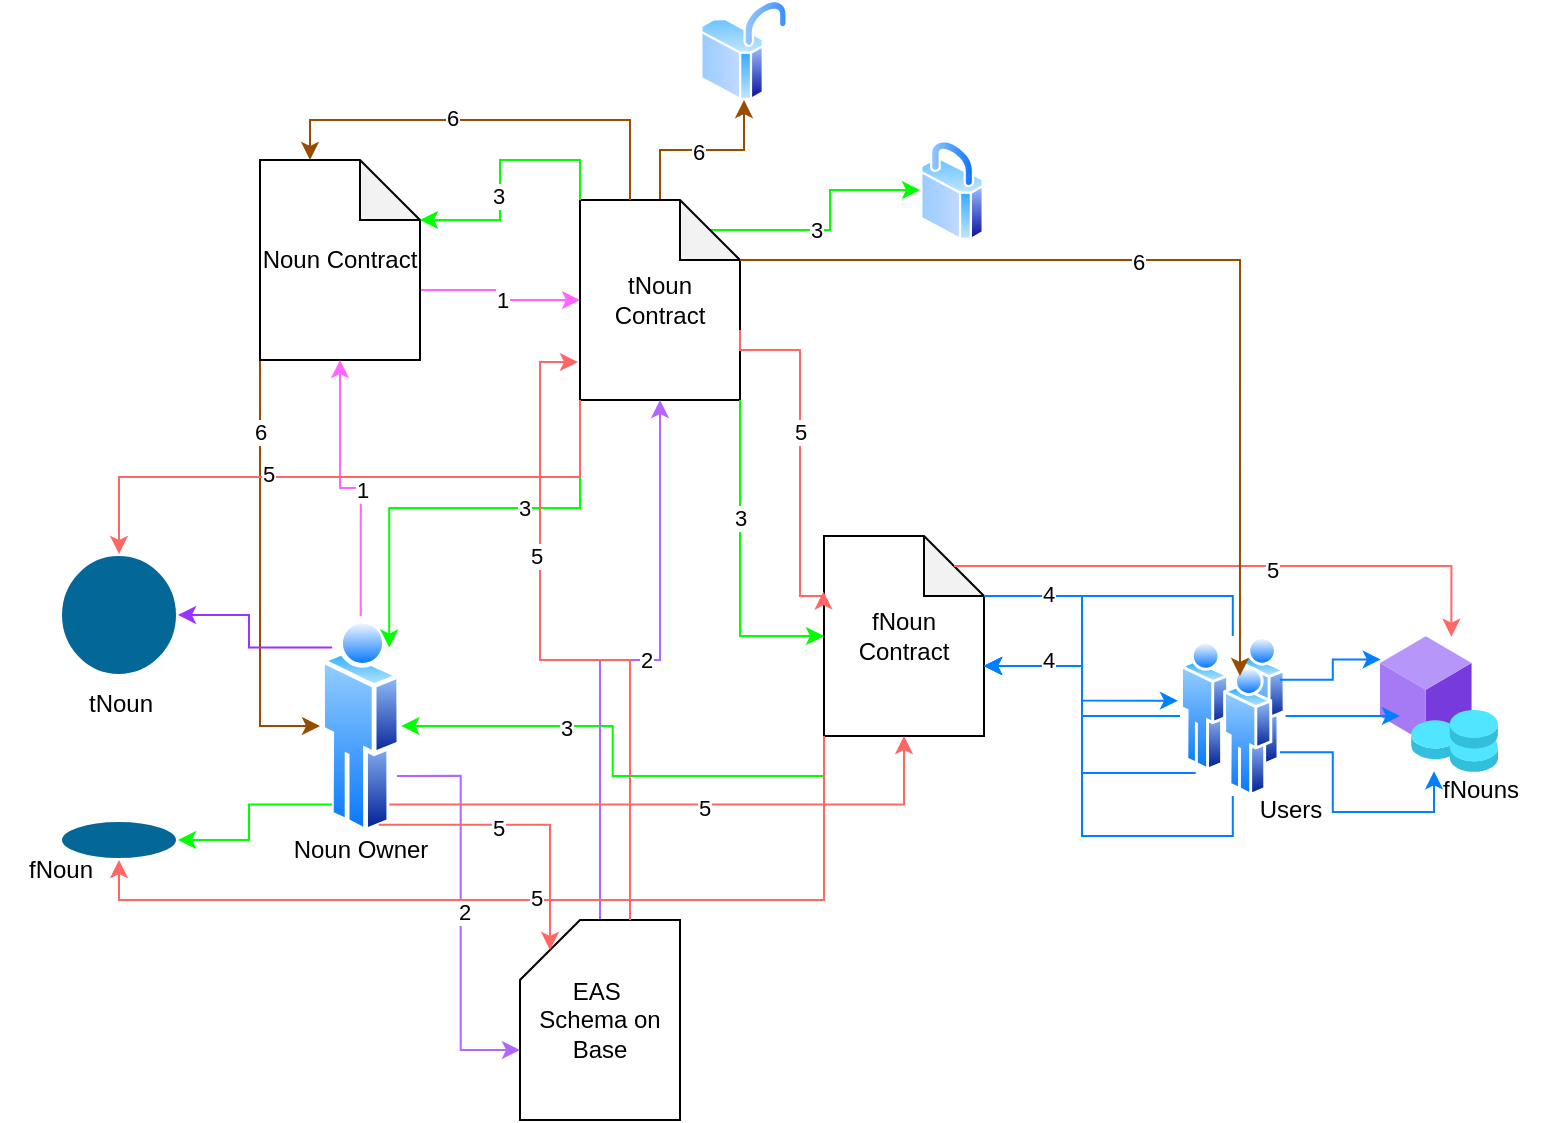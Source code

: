 <mxfile version="24.6.4" type="device">
  <diagram name="Page-1" id="1y9HwyUinF0IFDm6N70a">
    <mxGraphModel dx="1433" dy="1680" grid="1" gridSize="10" guides="1" tooltips="1" connect="1" arrows="1" fold="1" page="1" pageScale="1" pageWidth="850" pageHeight="1100" math="0" shadow="0">
      <root>
        <mxCell id="0" />
        <mxCell id="1" parent="0" />
        <mxCell id="3C2e0yeYLJYIYAQf3LMI-2" value="" style="image;aspect=fixed;perimeter=ellipsePerimeter;html=1;align=center;shadow=0;dashed=0;spacingTop=3;image=img/lib/active_directory/user.svg;" parent="1" vertex="1">
          <mxGeometry x="180" y="228" width="40.7" height="110" as="geometry" />
        </mxCell>
        <mxCell id="kkgw0QgdX8Bn1frEBsBn-6" style="edgeStyle=orthogonalEdgeStyle;rounded=0;orthogonalLoop=1;jettySize=auto;html=1;exitX=0;exitY=0;exitDx=80;exitDy=65;exitPerimeter=0;strokeColor=#FF66FF;" edge="1" parent="1" source="kkgw0QgdX8Bn1frEBsBn-2" target="kkgw0QgdX8Bn1frEBsBn-5">
          <mxGeometry relative="1" as="geometry" />
        </mxCell>
        <mxCell id="kkgw0QgdX8Bn1frEBsBn-7" value="1" style="edgeLabel;html=1;align=center;verticalAlign=middle;resizable=0;points=[];" vertex="1" connectable="0" parent="kkgw0QgdX8Bn1frEBsBn-6">
          <mxGeometry x="0.044" y="1" relative="1" as="geometry">
            <mxPoint as="offset" />
          </mxGeometry>
        </mxCell>
        <mxCell id="kkgw0QgdX8Bn1frEBsBn-70" style="edgeStyle=orthogonalEdgeStyle;rounded=0;orthogonalLoop=1;jettySize=auto;html=1;exitX=0;exitY=1;exitDx=0;exitDy=0;exitPerimeter=0;entryX=0;entryY=0.5;entryDx=0;entryDy=0;strokeColor=#994C00;" edge="1" parent="1" source="kkgw0QgdX8Bn1frEBsBn-2" target="3C2e0yeYLJYIYAQf3LMI-2">
          <mxGeometry relative="1" as="geometry" />
        </mxCell>
        <mxCell id="kkgw0QgdX8Bn1frEBsBn-71" value="6" style="edgeLabel;html=1;align=center;verticalAlign=middle;resizable=0;points=[];" vertex="1" connectable="0" parent="kkgw0QgdX8Bn1frEBsBn-70">
          <mxGeometry x="-0.661" relative="1" as="geometry">
            <mxPoint as="offset" />
          </mxGeometry>
        </mxCell>
        <mxCell id="kkgw0QgdX8Bn1frEBsBn-2" value="Noun Contract" style="shape=note;whiteSpace=wrap;html=1;backgroundOutline=1;darkOpacity=0.05;" vertex="1" parent="1">
          <mxGeometry x="150" width="80" height="100" as="geometry" />
        </mxCell>
        <mxCell id="kkgw0QgdX8Bn1frEBsBn-3" style="edgeStyle=orthogonalEdgeStyle;rounded=0;orthogonalLoop=1;jettySize=auto;html=1;exitX=0.5;exitY=0;exitDx=0;exitDy=0;entryX=0.5;entryY=1;entryDx=0;entryDy=0;entryPerimeter=0;strokeColor=#FF66FF;" edge="1" parent="1" source="3C2e0yeYLJYIYAQf3LMI-2" target="kkgw0QgdX8Bn1frEBsBn-2">
          <mxGeometry relative="1" as="geometry" />
        </mxCell>
        <mxCell id="kkgw0QgdX8Bn1frEBsBn-4" value="1" style="edgeLabel;html=1;align=center;verticalAlign=middle;resizable=0;points=[];" vertex="1" connectable="0" parent="kkgw0QgdX8Bn1frEBsBn-3">
          <mxGeometry x="-0.079" y="-2" relative="1" as="geometry">
            <mxPoint x="-2" as="offset" />
          </mxGeometry>
        </mxCell>
        <mxCell id="kkgw0QgdX8Bn1frEBsBn-16" style="edgeStyle=orthogonalEdgeStyle;rounded=0;orthogonalLoop=1;jettySize=auto;html=1;exitX=0;exitY=1;exitDx=0;exitDy=0;exitPerimeter=0;entryX=1;entryY=0;entryDx=0;entryDy=0;strokeColor=#00FF00;" edge="1" parent="1" source="kkgw0QgdX8Bn1frEBsBn-5" target="3C2e0yeYLJYIYAQf3LMI-2">
          <mxGeometry relative="1" as="geometry" />
        </mxCell>
        <mxCell id="kkgw0QgdX8Bn1frEBsBn-17" value="3" style="edgeLabel;html=1;align=center;verticalAlign=middle;resizable=0;points=[];" vertex="1" connectable="0" parent="kkgw0QgdX8Bn1frEBsBn-16">
          <mxGeometry x="-0.245" relative="1" as="geometry">
            <mxPoint as="offset" />
          </mxGeometry>
        </mxCell>
        <mxCell id="kkgw0QgdX8Bn1frEBsBn-72" style="edgeStyle=orthogonalEdgeStyle;rounded=0;orthogonalLoop=1;jettySize=auto;html=1;exitX=0;exitY=0;exitDx=65;exitDy=15;exitPerimeter=0;entryX=0;entryY=0.5;entryDx=0;entryDy=0;strokeColor=#00FF00;" edge="1" parent="1" source="kkgw0QgdX8Bn1frEBsBn-5" target="kkgw0QgdX8Bn1frEBsBn-21">
          <mxGeometry relative="1" as="geometry" />
        </mxCell>
        <mxCell id="kkgw0QgdX8Bn1frEBsBn-73" value="3" style="edgeLabel;html=1;align=center;verticalAlign=middle;resizable=0;points=[];" vertex="1" connectable="0" parent="kkgw0QgdX8Bn1frEBsBn-72">
          <mxGeometry x="-0.157" relative="1" as="geometry">
            <mxPoint as="offset" />
          </mxGeometry>
        </mxCell>
        <mxCell id="kkgw0QgdX8Bn1frEBsBn-78" style="edgeStyle=orthogonalEdgeStyle;rounded=0;orthogonalLoop=1;jettySize=auto;html=1;exitX=0.5;exitY=0;exitDx=0;exitDy=0;exitPerimeter=0;entryX=0.5;entryY=1;entryDx=0;entryDy=0;strokeColor=#994C00;" edge="1" parent="1" source="kkgw0QgdX8Bn1frEBsBn-5" target="kkgw0QgdX8Bn1frEBsBn-77">
          <mxGeometry relative="1" as="geometry" />
        </mxCell>
        <mxCell id="kkgw0QgdX8Bn1frEBsBn-79" value="6" style="edgeLabel;html=1;align=center;verticalAlign=middle;resizable=0;points=[];" vertex="1" connectable="0" parent="kkgw0QgdX8Bn1frEBsBn-78">
          <mxGeometry x="-0.047" y="-1" relative="1" as="geometry">
            <mxPoint as="offset" />
          </mxGeometry>
        </mxCell>
        <mxCell id="kkgw0QgdX8Bn1frEBsBn-5" value="tNoun Contract" style="shape=note;whiteSpace=wrap;html=1;backgroundOutline=1;darkOpacity=0.05;" vertex="1" parent="1">
          <mxGeometry x="310" y="20" width="80" height="100" as="geometry" />
        </mxCell>
        <mxCell id="kkgw0QgdX8Bn1frEBsBn-33" style="edgeStyle=orthogonalEdgeStyle;rounded=0;orthogonalLoop=1;jettySize=auto;html=1;exitX=0;exitY=1;exitDx=0;exitDy=0;exitPerimeter=0;strokeColor=#00FF00;" edge="1" parent="1" source="kkgw0QgdX8Bn1frEBsBn-8" target="3C2e0yeYLJYIYAQf3LMI-2">
          <mxGeometry relative="1" as="geometry" />
        </mxCell>
        <mxCell id="kkgw0QgdX8Bn1frEBsBn-34" value="3" style="edgeLabel;html=1;align=center;verticalAlign=middle;resizable=0;points=[];" vertex="1" connectable="0" parent="kkgw0QgdX8Bn1frEBsBn-33">
          <mxGeometry x="0.36" y="1" relative="1" as="geometry">
            <mxPoint as="offset" />
          </mxGeometry>
        </mxCell>
        <mxCell id="kkgw0QgdX8Bn1frEBsBn-8" value="fNoun Contract" style="shape=note;whiteSpace=wrap;html=1;backgroundOutline=1;darkOpacity=0.05;" vertex="1" parent="1">
          <mxGeometry x="432" y="188" width="80" height="100" as="geometry" />
        </mxCell>
        <mxCell id="kkgw0QgdX8Bn1frEBsBn-13" style="edgeStyle=orthogonalEdgeStyle;rounded=0;orthogonalLoop=1;jettySize=auto;html=1;exitX=0.5;exitY=0;exitDx=0;exitDy=0;exitPerimeter=0;strokeColor=#B266FF;" edge="1" parent="1" source="kkgw0QgdX8Bn1frEBsBn-11" target="kkgw0QgdX8Bn1frEBsBn-5">
          <mxGeometry relative="1" as="geometry" />
        </mxCell>
        <mxCell id="kkgw0QgdX8Bn1frEBsBn-15" value="2" style="edgeLabel;html=1;align=center;verticalAlign=middle;resizable=0;points=[];" vertex="1" connectable="0" parent="kkgw0QgdX8Bn1frEBsBn-13">
          <mxGeometry x="0.051" relative="1" as="geometry">
            <mxPoint as="offset" />
          </mxGeometry>
        </mxCell>
        <mxCell id="kkgw0QgdX8Bn1frEBsBn-11" value="EAS&amp;nbsp;&lt;br&gt;Schema on Base" style="shape=card;whiteSpace=wrap;html=1;" vertex="1" parent="1">
          <mxGeometry x="280" y="380" width="80" height="100" as="geometry" />
        </mxCell>
        <mxCell id="kkgw0QgdX8Bn1frEBsBn-12" style="edgeStyle=orthogonalEdgeStyle;rounded=0;orthogonalLoop=1;jettySize=auto;html=1;exitX=1;exitY=0.75;exitDx=0;exitDy=0;entryX=0;entryY=0;entryDx=0;entryDy=65;entryPerimeter=0;strokeColor=#B266FF;" edge="1" parent="1" source="3C2e0yeYLJYIYAQf3LMI-2" target="kkgw0QgdX8Bn1frEBsBn-11">
          <mxGeometry relative="1" as="geometry" />
        </mxCell>
        <mxCell id="kkgw0QgdX8Bn1frEBsBn-14" value="2" style="edgeLabel;html=1;align=center;verticalAlign=middle;resizable=0;points=[];" vertex="1" connectable="0" parent="kkgw0QgdX8Bn1frEBsBn-12">
          <mxGeometry x="0.008" y="1" relative="1" as="geometry">
            <mxPoint as="offset" />
          </mxGeometry>
        </mxCell>
        <mxCell id="kkgw0QgdX8Bn1frEBsBn-18" style="edgeStyle=orthogonalEdgeStyle;rounded=0;orthogonalLoop=1;jettySize=auto;html=1;exitX=1;exitY=1;exitDx=0;exitDy=0;exitPerimeter=0;entryX=0;entryY=0.5;entryDx=0;entryDy=0;entryPerimeter=0;strokeColor=#00FF00;" edge="1" parent="1" source="kkgw0QgdX8Bn1frEBsBn-5" target="kkgw0QgdX8Bn1frEBsBn-8">
          <mxGeometry relative="1" as="geometry" />
        </mxCell>
        <mxCell id="kkgw0QgdX8Bn1frEBsBn-19" value="3" style="edgeLabel;html=1;align=center;verticalAlign=middle;resizable=0;points=[];" vertex="1" connectable="0" parent="kkgw0QgdX8Bn1frEBsBn-18">
          <mxGeometry x="-0.266" relative="1" as="geometry">
            <mxPoint as="offset" />
          </mxGeometry>
        </mxCell>
        <mxCell id="kkgw0QgdX8Bn1frEBsBn-20" value="&lt;div&gt;&lt;br&gt;&lt;/div&gt;&lt;div&gt;&lt;br&gt;&lt;/div&gt;" style="image;aspect=fixed;perimeter=ellipsePerimeter;html=1;align=center;shadow=0;dashed=0;spacingTop=3;image=img/lib/active_directory/users.svg;" vertex="1" parent="1">
          <mxGeometry x="610" y="238" width="52.8" height="80" as="geometry" />
        </mxCell>
        <mxCell id="kkgw0QgdX8Bn1frEBsBn-21" value="" style="image;aspect=fixed;perimeter=ellipsePerimeter;html=1;align=center;shadow=0;dashed=0;spacingTop=3;image=img/lib/active_directory/secure.svg;" vertex="1" parent="1">
          <mxGeometry x="480" y="-10" width="32" height="50" as="geometry" />
        </mxCell>
        <mxCell id="kkgw0QgdX8Bn1frEBsBn-24" style="edgeStyle=orthogonalEdgeStyle;rounded=0;orthogonalLoop=1;jettySize=auto;html=1;exitX=0;exitY=0;exitDx=0;exitDy=0;exitPerimeter=0;entryX=0;entryY=0;entryDx=80;entryDy=30;entryPerimeter=0;strokeColor=#00FF00;" edge="1" parent="1" source="kkgw0QgdX8Bn1frEBsBn-5" target="kkgw0QgdX8Bn1frEBsBn-2">
          <mxGeometry relative="1" as="geometry" />
        </mxCell>
        <mxCell id="kkgw0QgdX8Bn1frEBsBn-25" value="3" style="edgeLabel;html=1;align=center;verticalAlign=middle;resizable=0;points=[];" vertex="1" connectable="0" parent="kkgw0QgdX8Bn1frEBsBn-24">
          <mxGeometry x="0.189" y="-1" relative="1" as="geometry">
            <mxPoint as="offset" />
          </mxGeometry>
        </mxCell>
        <mxCell id="kkgw0QgdX8Bn1frEBsBn-26" style="edgeStyle=orthogonalEdgeStyle;rounded=0;orthogonalLoop=1;jettySize=auto;html=1;exitX=0;exitY=1;exitDx=0;exitDy=0;entryX=0;entryY=0;entryDx=80;entryDy=65;entryPerimeter=0;strokeColor=#007FFF;" edge="1" parent="1" source="kkgw0QgdX8Bn1frEBsBn-20" target="kkgw0QgdX8Bn1frEBsBn-8">
          <mxGeometry relative="1" as="geometry" />
        </mxCell>
        <mxCell id="kkgw0QgdX8Bn1frEBsBn-27" style="edgeStyle=orthogonalEdgeStyle;rounded=0;orthogonalLoop=1;jettySize=auto;html=1;exitX=0.5;exitY=1;exitDx=0;exitDy=0;entryX=0;entryY=0;entryDx=80;entryDy=65;entryPerimeter=0;strokeColor=#007FFF;" edge="1" parent="1" source="kkgw0QgdX8Bn1frEBsBn-20" target="kkgw0QgdX8Bn1frEBsBn-8">
          <mxGeometry relative="1" as="geometry" />
        </mxCell>
        <mxCell id="kkgw0QgdX8Bn1frEBsBn-28" style="edgeStyle=orthogonalEdgeStyle;rounded=0;orthogonalLoop=1;jettySize=auto;html=1;exitX=0.5;exitY=0;exitDx=0;exitDy=0;entryX=0;entryY=0;entryDx=80;entryDy=65;entryPerimeter=0;strokeColor=#007FFF;" edge="1" parent="1" source="kkgw0QgdX8Bn1frEBsBn-20" target="kkgw0QgdX8Bn1frEBsBn-8">
          <mxGeometry relative="1" as="geometry" />
        </mxCell>
        <mxCell id="kkgw0QgdX8Bn1frEBsBn-29" style="edgeStyle=orthogonalEdgeStyle;rounded=0;orthogonalLoop=1;jettySize=auto;html=1;exitX=0;exitY=0.5;exitDx=0;exitDy=0;entryX=0;entryY=0;entryDx=80;entryDy=65;entryPerimeter=0;strokeColor=#007FFF;" edge="1" parent="1" source="kkgw0QgdX8Bn1frEBsBn-20" target="kkgw0QgdX8Bn1frEBsBn-8">
          <mxGeometry relative="1" as="geometry" />
        </mxCell>
        <mxCell id="kkgw0QgdX8Bn1frEBsBn-30" value="4" style="edgeLabel;html=1;align=center;verticalAlign=middle;resizable=0;points=[];" vertex="1" connectable="0" parent="kkgw0QgdX8Bn1frEBsBn-29">
          <mxGeometry x="0.486" y="-3" relative="1" as="geometry">
            <mxPoint as="offset" />
          </mxGeometry>
        </mxCell>
        <mxCell id="kkgw0QgdX8Bn1frEBsBn-31" style="edgeStyle=orthogonalEdgeStyle;rounded=0;orthogonalLoop=1;jettySize=auto;html=1;exitX=1;exitY=1;exitDx=0;exitDy=0;entryX=0.5;entryY=1;entryDx=0;entryDy=0;entryPerimeter=0;strokeColor=#FF6666;" edge="1" parent="1" source="3C2e0yeYLJYIYAQf3LMI-2" target="kkgw0QgdX8Bn1frEBsBn-8">
          <mxGeometry relative="1" as="geometry" />
        </mxCell>
        <mxCell id="kkgw0QgdX8Bn1frEBsBn-32" value="5" style="edgeLabel;html=1;align=center;verticalAlign=middle;resizable=0;points=[];" vertex="1" connectable="0" parent="kkgw0QgdX8Bn1frEBsBn-31">
          <mxGeometry x="0.08" y="-2" relative="1" as="geometry">
            <mxPoint as="offset" />
          </mxGeometry>
        </mxCell>
        <mxCell id="kkgw0QgdX8Bn1frEBsBn-35" value="" style="shape=mxgraph.cisco.misc.token;html=1;pointerEvents=1;dashed=0;fillColor=#036897;strokeColor=#ffffff;strokeWidth=2;verticalLabelPosition=bottom;verticalAlign=top;align=center;outlineConnect=0;" vertex="1" parent="1">
          <mxGeometry x="50" y="197" width="59" height="61" as="geometry" />
        </mxCell>
        <mxCell id="kkgw0QgdX8Bn1frEBsBn-36" value="" style="shape=mxgraph.cisco.misc.token;html=1;pointerEvents=1;dashed=0;fillColor=#036897;strokeColor=#ffffff;strokeWidth=2;verticalLabelPosition=bottom;verticalAlign=top;align=center;outlineConnect=0;" vertex="1" parent="1">
          <mxGeometry x="50" y="330" width="59" height="20" as="geometry" />
        </mxCell>
        <mxCell id="kkgw0QgdX8Bn1frEBsBn-37" style="edgeStyle=orthogonalEdgeStyle;rounded=0;orthogonalLoop=1;jettySize=auto;html=1;exitX=0;exitY=0;exitDx=80;exitDy=30;exitPerimeter=0;entryX=-0.019;entryY=0.404;entryDx=0;entryDy=0;entryPerimeter=0;strokeColor=#007FFF;" edge="1" parent="1" source="kkgw0QgdX8Bn1frEBsBn-8" target="kkgw0QgdX8Bn1frEBsBn-20">
          <mxGeometry relative="1" as="geometry" />
        </mxCell>
        <mxCell id="kkgw0QgdX8Bn1frEBsBn-38" value="4" style="edgeLabel;html=1;align=center;verticalAlign=middle;resizable=0;points=[];" vertex="1" connectable="0" parent="kkgw0QgdX8Bn1frEBsBn-37">
          <mxGeometry x="-0.574" y="1" relative="1" as="geometry">
            <mxPoint as="offset" />
          </mxGeometry>
        </mxCell>
        <mxCell id="kkgw0QgdX8Bn1frEBsBn-47" value="" style="image;aspect=fixed;html=1;points=[];align=center;fontSize=12;image=img/lib/azure2/blockchain/Azure_Token_Service.svg;" vertex="1" parent="1">
          <mxGeometry x="710" y="238" width="59" height="68" as="geometry" />
        </mxCell>
        <mxCell id="kkgw0QgdX8Bn1frEBsBn-49" style="edgeStyle=orthogonalEdgeStyle;rounded=0;orthogonalLoop=1;jettySize=auto;html=1;exitX=1;exitY=0.5;exitDx=0;exitDy=0;entryX=0.169;entryY=0.588;entryDx=0;entryDy=0;entryPerimeter=0;strokeColor=#007FFF;" edge="1" parent="1" source="kkgw0QgdX8Bn1frEBsBn-20" target="kkgw0QgdX8Bn1frEBsBn-47">
          <mxGeometry relative="1" as="geometry" />
        </mxCell>
        <mxCell id="kkgw0QgdX8Bn1frEBsBn-50" style="edgeStyle=orthogonalEdgeStyle;rounded=0;orthogonalLoop=1;jettySize=auto;html=1;exitX=1;exitY=0.75;exitDx=0;exitDy=0;entryX=0.458;entryY=0.995;entryDx=0;entryDy=0;entryPerimeter=0;strokeColor=#007FFF;" edge="1" parent="1" source="kkgw0QgdX8Bn1frEBsBn-20" target="kkgw0QgdX8Bn1frEBsBn-47">
          <mxGeometry relative="1" as="geometry" />
        </mxCell>
        <mxCell id="kkgw0QgdX8Bn1frEBsBn-51" style="edgeStyle=orthogonalEdgeStyle;rounded=0;orthogonalLoop=1;jettySize=auto;html=1;exitX=1;exitY=0.25;exitDx=0;exitDy=0;entryX=0.006;entryY=0.172;entryDx=0;entryDy=0;entryPerimeter=0;strokeColor=#007FFF;" edge="1" parent="1" source="kkgw0QgdX8Bn1frEBsBn-20" target="kkgw0QgdX8Bn1frEBsBn-47">
          <mxGeometry relative="1" as="geometry" />
        </mxCell>
        <mxCell id="kkgw0QgdX8Bn1frEBsBn-52" style="edgeStyle=orthogonalEdgeStyle;rounded=0;orthogonalLoop=1;jettySize=auto;html=1;exitX=0;exitY=0;exitDx=0;exitDy=0;entryX=1;entryY=0.5;entryDx=0;entryDy=0;entryPerimeter=0;strokeColor=#9933FF;" edge="1" parent="1" source="3C2e0yeYLJYIYAQf3LMI-2" target="kkgw0QgdX8Bn1frEBsBn-35">
          <mxGeometry relative="1" as="geometry" />
        </mxCell>
        <mxCell id="kkgw0QgdX8Bn1frEBsBn-53" style="edgeStyle=orthogonalEdgeStyle;rounded=0;orthogonalLoop=1;jettySize=auto;html=1;exitX=0;exitY=1;exitDx=0;exitDy=0;entryX=1;entryY=0.5;entryDx=0;entryDy=0;entryPerimeter=0;strokeColor=#00FF00;" edge="1" parent="1" source="3C2e0yeYLJYIYAQf3LMI-2" target="kkgw0QgdX8Bn1frEBsBn-36">
          <mxGeometry relative="1" as="geometry" />
        </mxCell>
        <mxCell id="kkgw0QgdX8Bn1frEBsBn-55" style="edgeStyle=orthogonalEdgeStyle;rounded=0;orthogonalLoop=1;jettySize=auto;html=1;exitX=0;exitY=0;exitDx=80;exitDy=65;exitPerimeter=0;entryX=-0.004;entryY=0.277;entryDx=0;entryDy=0;entryPerimeter=0;strokeColor=#FF6666;" edge="1" parent="1" source="kkgw0QgdX8Bn1frEBsBn-5" target="kkgw0QgdX8Bn1frEBsBn-8">
          <mxGeometry relative="1" as="geometry">
            <Array as="points">
              <mxPoint x="420" y="95" />
              <mxPoint x="420" y="218" />
            </Array>
          </mxGeometry>
        </mxCell>
        <mxCell id="kkgw0QgdX8Bn1frEBsBn-57" value="5" style="edgeLabel;html=1;align=center;verticalAlign=middle;resizable=0;points=[];" vertex="1" connectable="0" parent="kkgw0QgdX8Bn1frEBsBn-55">
          <mxGeometry x="-0.085" relative="1" as="geometry">
            <mxPoint as="offset" />
          </mxGeometry>
        </mxCell>
        <mxCell id="kkgw0QgdX8Bn1frEBsBn-58" style="edgeStyle=orthogonalEdgeStyle;rounded=0;orthogonalLoop=1;jettySize=auto;html=1;exitX=0;exitY=0;exitDx=65;exitDy=15;exitPerimeter=0;entryX=0.605;entryY=0.005;entryDx=0;entryDy=0;entryPerimeter=0;strokeColor=#FF6666;" edge="1" parent="1" source="kkgw0QgdX8Bn1frEBsBn-8" target="kkgw0QgdX8Bn1frEBsBn-47">
          <mxGeometry relative="1" as="geometry" />
        </mxCell>
        <mxCell id="kkgw0QgdX8Bn1frEBsBn-59" value="5" style="edgeLabel;html=1;align=center;verticalAlign=middle;resizable=0;points=[];" vertex="1" connectable="0" parent="kkgw0QgdX8Bn1frEBsBn-58">
          <mxGeometry x="0.121" y="-2" relative="1" as="geometry">
            <mxPoint as="offset" />
          </mxGeometry>
        </mxCell>
        <mxCell id="kkgw0QgdX8Bn1frEBsBn-60" style="edgeStyle=orthogonalEdgeStyle;rounded=0;orthogonalLoop=1;jettySize=auto;html=1;exitX=0;exitY=1;exitDx=0;exitDy=0;exitPerimeter=0;entryX=0.5;entryY=0;entryDx=0;entryDy=0;entryPerimeter=0;strokeColor=#FF6666;" edge="1" parent="1" source="kkgw0QgdX8Bn1frEBsBn-5" target="kkgw0QgdX8Bn1frEBsBn-35">
          <mxGeometry relative="1" as="geometry" />
        </mxCell>
        <mxCell id="kkgw0QgdX8Bn1frEBsBn-61" value="5" style="edgeLabel;html=1;align=center;verticalAlign=middle;resizable=0;points=[];" vertex="1" connectable="0" parent="kkgw0QgdX8Bn1frEBsBn-60">
          <mxGeometry x="0.269" y="-2" relative="1" as="geometry">
            <mxPoint as="offset" />
          </mxGeometry>
        </mxCell>
        <mxCell id="kkgw0QgdX8Bn1frEBsBn-62" style="edgeStyle=orthogonalEdgeStyle;rounded=0;orthogonalLoop=1;jettySize=auto;html=1;exitX=0;exitY=1;exitDx=0;exitDy=0;exitPerimeter=0;entryX=0.5;entryY=1;entryDx=0;entryDy=0;entryPerimeter=0;strokeColor=#FF6666;" edge="1" parent="1" source="kkgw0QgdX8Bn1frEBsBn-8" target="kkgw0QgdX8Bn1frEBsBn-36">
          <mxGeometry relative="1" as="geometry" />
        </mxCell>
        <mxCell id="kkgw0QgdX8Bn1frEBsBn-63" value="5" style="edgeLabel;html=1;align=center;verticalAlign=middle;resizable=0;points=[];" vertex="1" connectable="0" parent="kkgw0QgdX8Bn1frEBsBn-62">
          <mxGeometry x="-0.004" y="-1" relative="1" as="geometry">
            <mxPoint as="offset" />
          </mxGeometry>
        </mxCell>
        <mxCell id="kkgw0QgdX8Bn1frEBsBn-64" style="edgeStyle=orthogonalEdgeStyle;rounded=0;orthogonalLoop=1;jettySize=auto;html=1;exitX=0.75;exitY=1;exitDx=0;exitDy=0;entryX=0;entryY=0;entryDx=15;entryDy=15;entryPerimeter=0;strokeColor=#FF6666;" edge="1" parent="1" source="3C2e0yeYLJYIYAQf3LMI-2" target="kkgw0QgdX8Bn1frEBsBn-11">
          <mxGeometry relative="1" as="geometry" />
        </mxCell>
        <mxCell id="kkgw0QgdX8Bn1frEBsBn-65" value="5" style="edgeLabel;html=1;align=center;verticalAlign=middle;resizable=0;points=[];" vertex="1" connectable="0" parent="kkgw0QgdX8Bn1frEBsBn-64">
          <mxGeometry x="-0.197" y="-1" relative="1" as="geometry">
            <mxPoint as="offset" />
          </mxGeometry>
        </mxCell>
        <mxCell id="kkgw0QgdX8Bn1frEBsBn-66" style="edgeStyle=orthogonalEdgeStyle;rounded=0;orthogonalLoop=1;jettySize=auto;html=1;exitX=0;exitY=0;exitDx=55;exitDy=0;exitPerimeter=0;entryX=-0.013;entryY=0.81;entryDx=0;entryDy=0;entryPerimeter=0;strokeColor=#FF6666;" edge="1" parent="1" source="kkgw0QgdX8Bn1frEBsBn-11" target="kkgw0QgdX8Bn1frEBsBn-5">
          <mxGeometry relative="1" as="geometry" />
        </mxCell>
        <mxCell id="kkgw0QgdX8Bn1frEBsBn-67" value="5" style="edgeLabel;html=1;align=center;verticalAlign=middle;resizable=0;points=[];" vertex="1" connectable="0" parent="kkgw0QgdX8Bn1frEBsBn-66">
          <mxGeometry x="0.328" y="2" relative="1" as="geometry">
            <mxPoint as="offset" />
          </mxGeometry>
        </mxCell>
        <mxCell id="kkgw0QgdX8Bn1frEBsBn-68" style="edgeStyle=orthogonalEdgeStyle;rounded=0;orthogonalLoop=1;jettySize=auto;html=1;exitX=0;exitY=0;exitDx=25;exitDy=0;exitPerimeter=0;entryX=0;entryY=0;entryDx=25;entryDy=0;entryPerimeter=0;strokeColor=#994C00;" edge="1" parent="1" source="kkgw0QgdX8Bn1frEBsBn-5" target="kkgw0QgdX8Bn1frEBsBn-2">
          <mxGeometry relative="1" as="geometry" />
        </mxCell>
        <mxCell id="kkgw0QgdX8Bn1frEBsBn-69" value="6" style="edgeLabel;html=1;align=center;verticalAlign=middle;resizable=0;points=[];" vertex="1" connectable="0" parent="kkgw0QgdX8Bn1frEBsBn-68">
          <mxGeometry x="0.178" y="-1" relative="1" as="geometry">
            <mxPoint as="offset" />
          </mxGeometry>
        </mxCell>
        <mxCell id="kkgw0QgdX8Bn1frEBsBn-74" style="edgeStyle=orthogonalEdgeStyle;rounded=0;orthogonalLoop=1;jettySize=auto;html=1;exitX=0;exitY=0;exitDx=80;exitDy=30;exitPerimeter=0;entryX=0.568;entryY=0.25;entryDx=0;entryDy=0;entryPerimeter=0;strokeColor=#994C00;" edge="1" parent="1" source="kkgw0QgdX8Bn1frEBsBn-5" target="kkgw0QgdX8Bn1frEBsBn-20">
          <mxGeometry relative="1" as="geometry" />
        </mxCell>
        <mxCell id="kkgw0QgdX8Bn1frEBsBn-75" value="6" style="edgeLabel;html=1;align=center;verticalAlign=middle;resizable=0;points=[];" vertex="1" connectable="0" parent="kkgw0QgdX8Bn1frEBsBn-74">
          <mxGeometry x="-0.134" y="-1" relative="1" as="geometry">
            <mxPoint as="offset" />
          </mxGeometry>
        </mxCell>
        <mxCell id="kkgw0QgdX8Bn1frEBsBn-77" value="" style="image;aspect=fixed;perimeter=ellipsePerimeter;html=1;align=center;shadow=0;dashed=0;spacingTop=3;image=img/lib/active_directory/not_secure.svg;" vertex="1" parent="1">
          <mxGeometry x="370" y="-80" width="44" height="50" as="geometry" />
        </mxCell>
        <mxCell id="kkgw0QgdX8Bn1frEBsBn-80" value="Noun Owner" style="text;html=1;align=center;verticalAlign=middle;resizable=0;points=[];autosize=1;strokeColor=none;fillColor=none;" vertex="1" parent="1">
          <mxGeometry x="155.35" y="330" width="90" height="30" as="geometry" />
        </mxCell>
        <mxCell id="kkgw0QgdX8Bn1frEBsBn-81" value="Users" style="text;html=1;align=center;verticalAlign=middle;resizable=0;points=[];autosize=1;strokeColor=none;fillColor=none;" vertex="1" parent="1">
          <mxGeometry x="640" y="310" width="50" height="30" as="geometry" />
        </mxCell>
        <mxCell id="kkgw0QgdX8Bn1frEBsBn-85" value="fNoun" style="text;html=1;align=center;verticalAlign=middle;resizable=0;points=[];autosize=1;strokeColor=none;fillColor=none;" vertex="1" parent="1">
          <mxGeometry x="20" y="340" width="60" height="30" as="geometry" />
        </mxCell>
        <mxCell id="kkgw0QgdX8Bn1frEBsBn-86" value="tNoun" style="text;html=1;align=center;verticalAlign=middle;resizable=0;points=[];autosize=1;strokeColor=none;fillColor=none;" vertex="1" parent="1">
          <mxGeometry x="50" y="257" width="60" height="30" as="geometry" />
        </mxCell>
        <mxCell id="kkgw0QgdX8Bn1frEBsBn-87" value="fNouns" style="text;html=1;align=center;verticalAlign=middle;resizable=0;points=[];autosize=1;strokeColor=none;fillColor=none;" vertex="1" parent="1">
          <mxGeometry x="730" y="300" width="60" height="30" as="geometry" />
        </mxCell>
      </root>
    </mxGraphModel>
  </diagram>
</mxfile>
